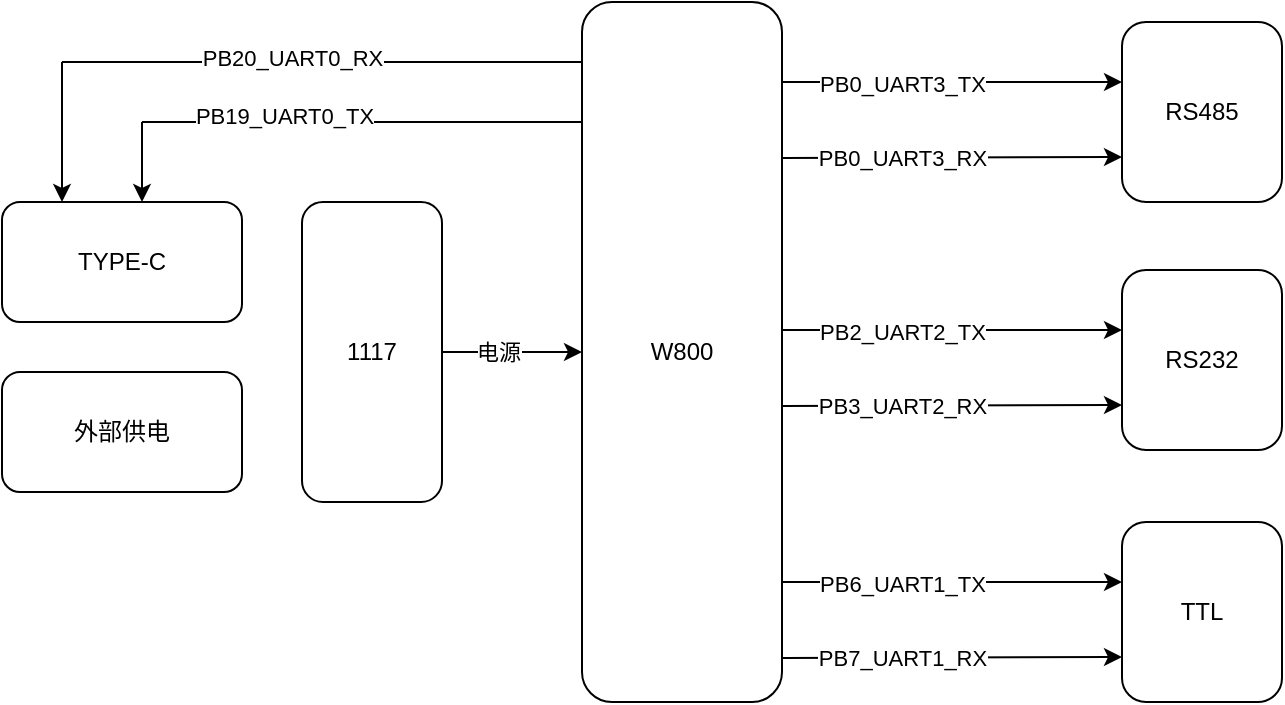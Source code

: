 <mxfile version="26.1.1">
  <diagram name="第 1 页" id="GyxrAM_ZPkniEr9Nosak">
    <mxGraphModel dx="1302" dy="675" grid="1" gridSize="10" guides="1" tooltips="1" connect="1" arrows="1" fold="1" page="1" pageScale="1" pageWidth="3300" pageHeight="4681" math="0" shadow="0">
      <root>
        <mxCell id="0" />
        <mxCell id="1" parent="0" />
        <mxCell id="e49OyC6HuF6PmnADaqPu-2" value="W800" style="rounded=1;whiteSpace=wrap;html=1;" vertex="1" parent="1">
          <mxGeometry x="400" y="140" width="100" height="350" as="geometry" />
        </mxCell>
        <mxCell id="e49OyC6HuF6PmnADaqPu-3" value="TYPE-C" style="rounded=1;whiteSpace=wrap;html=1;" vertex="1" parent="1">
          <mxGeometry x="110" y="240" width="120" height="60" as="geometry" />
        </mxCell>
        <mxCell id="e49OyC6HuF6PmnADaqPu-4" value="外部供电" style="rounded=1;whiteSpace=wrap;html=1;" vertex="1" parent="1">
          <mxGeometry x="110" y="325" width="120" height="60" as="geometry" />
        </mxCell>
        <mxCell id="e49OyC6HuF6PmnADaqPu-8" style="edgeStyle=orthogonalEdgeStyle;rounded=0;orthogonalLoop=1;jettySize=auto;html=1;exitX=1;exitY=0.5;exitDx=0;exitDy=0;" edge="1" parent="1" source="e49OyC6HuF6PmnADaqPu-5" target="e49OyC6HuF6PmnADaqPu-2">
          <mxGeometry relative="1" as="geometry" />
        </mxCell>
        <mxCell id="e49OyC6HuF6PmnADaqPu-9" value="电源" style="edgeLabel;html=1;align=center;verticalAlign=middle;resizable=0;points=[];" vertex="1" connectable="0" parent="e49OyC6HuF6PmnADaqPu-8">
          <mxGeometry x="-0.2" relative="1" as="geometry">
            <mxPoint as="offset" />
          </mxGeometry>
        </mxCell>
        <mxCell id="e49OyC6HuF6PmnADaqPu-5" value="1117" style="rounded=1;whiteSpace=wrap;html=1;" vertex="1" parent="1">
          <mxGeometry x="260" y="240" width="70" height="150" as="geometry" />
        </mxCell>
        <mxCell id="e49OyC6HuF6PmnADaqPu-10" value="" style="endArrow=none;html=1;rounded=0;" edge="1" parent="1">
          <mxGeometry width="50" height="50" relative="1" as="geometry">
            <mxPoint x="140" y="170" as="sourcePoint" />
            <mxPoint x="400" y="170" as="targetPoint" />
          </mxGeometry>
        </mxCell>
        <mxCell id="e49OyC6HuF6PmnADaqPu-14" value="PB20_UART0_RX" style="edgeLabel;html=1;align=center;verticalAlign=middle;resizable=0;points=[];" vertex="1" connectable="0" parent="e49OyC6HuF6PmnADaqPu-10">
          <mxGeometry x="-0.121" y="2" relative="1" as="geometry">
            <mxPoint as="offset" />
          </mxGeometry>
        </mxCell>
        <mxCell id="e49OyC6HuF6PmnADaqPu-11" value="" style="endArrow=none;html=1;rounded=0;" edge="1" parent="1">
          <mxGeometry width="50" height="50" relative="1" as="geometry">
            <mxPoint x="180" y="200" as="sourcePoint" />
            <mxPoint x="400" y="200" as="targetPoint" />
          </mxGeometry>
        </mxCell>
        <mxCell id="e49OyC6HuF6PmnADaqPu-15" value="PB19_UART0_TX" style="edgeLabel;html=1;align=center;verticalAlign=middle;resizable=0;points=[];" vertex="1" connectable="0" parent="e49OyC6HuF6PmnADaqPu-11">
          <mxGeometry x="-0.56" y="3" relative="1" as="geometry">
            <mxPoint x="22" as="offset" />
          </mxGeometry>
        </mxCell>
        <mxCell id="e49OyC6HuF6PmnADaqPu-12" value="" style="endArrow=classic;html=1;rounded=0;" edge="1" parent="1">
          <mxGeometry width="50" height="50" relative="1" as="geometry">
            <mxPoint x="140" y="170" as="sourcePoint" />
            <mxPoint x="140" y="240" as="targetPoint" />
          </mxGeometry>
        </mxCell>
        <mxCell id="e49OyC6HuF6PmnADaqPu-13" value="" style="endArrow=classic;html=1;rounded=0;entryX=0.573;entryY=-0.047;entryDx=0;entryDy=0;entryPerimeter=0;" edge="1" parent="1">
          <mxGeometry width="50" height="50" relative="1" as="geometry">
            <mxPoint x="180" y="200" as="sourcePoint" />
            <mxPoint x="180.0" y="240" as="targetPoint" />
          </mxGeometry>
        </mxCell>
        <mxCell id="e49OyC6HuF6PmnADaqPu-16" value="TTL" style="rounded=1;whiteSpace=wrap;html=1;" vertex="1" parent="1">
          <mxGeometry x="670" y="400" width="80" height="90" as="geometry" />
        </mxCell>
        <mxCell id="e49OyC6HuF6PmnADaqPu-17" value="" style="endArrow=classic;html=1;rounded=0;entryX=0;entryY=0.75;entryDx=0;entryDy=0;exitX=1.004;exitY=0.937;exitDx=0;exitDy=0;exitPerimeter=0;" edge="1" parent="1" source="e49OyC6HuF6PmnADaqPu-2" target="e49OyC6HuF6PmnADaqPu-16">
          <mxGeometry width="50" height="50" relative="1" as="geometry">
            <mxPoint x="500" y="470" as="sourcePoint" />
            <mxPoint x="590" y="470" as="targetPoint" />
          </mxGeometry>
        </mxCell>
        <mxCell id="e49OyC6HuF6PmnADaqPu-20" value="PB7_UART1_RX" style="edgeLabel;html=1;align=center;verticalAlign=middle;resizable=0;points=[];" vertex="1" connectable="0" parent="e49OyC6HuF6PmnADaqPu-17">
          <mxGeometry x="-0.674" relative="1" as="geometry">
            <mxPoint x="32" as="offset" />
          </mxGeometry>
        </mxCell>
        <mxCell id="e49OyC6HuF6PmnADaqPu-18" value="" style="endArrow=classic;html=1;rounded=0;entryX=0;entryY=0.75;entryDx=0;entryDy=0;exitX=1.004;exitY=0.937;exitDx=0;exitDy=0;exitPerimeter=0;" edge="1" parent="1">
          <mxGeometry width="50" height="50" relative="1" as="geometry">
            <mxPoint x="500" y="430" as="sourcePoint" />
            <mxPoint x="670" y="430" as="targetPoint" />
          </mxGeometry>
        </mxCell>
        <mxCell id="e49OyC6HuF6PmnADaqPu-19" value="PB6_UART1_TX" style="edgeLabel;html=1;align=center;verticalAlign=middle;resizable=0;points=[];" vertex="1" connectable="0" parent="e49OyC6HuF6PmnADaqPu-18">
          <mxGeometry x="-0.367" y="-1" relative="1" as="geometry">
            <mxPoint x="6" as="offset" />
          </mxGeometry>
        </mxCell>
        <mxCell id="e49OyC6HuF6PmnADaqPu-21" value="RS232" style="rounded=1;whiteSpace=wrap;html=1;" vertex="1" parent="1">
          <mxGeometry x="670" y="274" width="80" height="90" as="geometry" />
        </mxCell>
        <mxCell id="e49OyC6HuF6PmnADaqPu-22" value="" style="endArrow=classic;html=1;rounded=0;entryX=0;entryY=0.75;entryDx=0;entryDy=0;exitX=1.004;exitY=0.937;exitDx=0;exitDy=0;exitPerimeter=0;" edge="1" parent="1" target="e49OyC6HuF6PmnADaqPu-21">
          <mxGeometry width="50" height="50" relative="1" as="geometry">
            <mxPoint x="500" y="342" as="sourcePoint" />
            <mxPoint x="590" y="344" as="targetPoint" />
          </mxGeometry>
        </mxCell>
        <mxCell id="e49OyC6HuF6PmnADaqPu-23" value="PB3_UART2_RX" style="edgeLabel;html=1;align=center;verticalAlign=middle;resizable=0;points=[];" vertex="1" connectable="0" parent="e49OyC6HuF6PmnADaqPu-22">
          <mxGeometry x="-0.674" relative="1" as="geometry">
            <mxPoint x="32" as="offset" />
          </mxGeometry>
        </mxCell>
        <mxCell id="e49OyC6HuF6PmnADaqPu-24" value="" style="endArrow=classic;html=1;rounded=0;entryX=0;entryY=0.75;entryDx=0;entryDy=0;exitX=1.004;exitY=0.937;exitDx=0;exitDy=0;exitPerimeter=0;" edge="1" parent="1">
          <mxGeometry width="50" height="50" relative="1" as="geometry">
            <mxPoint x="500" y="304" as="sourcePoint" />
            <mxPoint x="670" y="304" as="targetPoint" />
          </mxGeometry>
        </mxCell>
        <mxCell id="e49OyC6HuF6PmnADaqPu-25" value="PB2_UART2_TX" style="edgeLabel;html=1;align=center;verticalAlign=middle;resizable=0;points=[];" vertex="1" connectable="0" parent="e49OyC6HuF6PmnADaqPu-24">
          <mxGeometry x="-0.367" y="-1" relative="1" as="geometry">
            <mxPoint x="6" as="offset" />
          </mxGeometry>
        </mxCell>
        <mxCell id="e49OyC6HuF6PmnADaqPu-26" value="RS485" style="rounded=1;whiteSpace=wrap;html=1;" vertex="1" parent="1">
          <mxGeometry x="670" y="150" width="80" height="90" as="geometry" />
        </mxCell>
        <mxCell id="e49OyC6HuF6PmnADaqPu-27" value="" style="endArrow=classic;html=1;rounded=0;entryX=0;entryY=0.75;entryDx=0;entryDy=0;exitX=1.004;exitY=0.937;exitDx=0;exitDy=0;exitPerimeter=0;" edge="1" parent="1" target="e49OyC6HuF6PmnADaqPu-26">
          <mxGeometry width="50" height="50" relative="1" as="geometry">
            <mxPoint x="500" y="218" as="sourcePoint" />
            <mxPoint x="590" y="220" as="targetPoint" />
          </mxGeometry>
        </mxCell>
        <mxCell id="e49OyC6HuF6PmnADaqPu-28" value="PB0_UART3_RX" style="edgeLabel;html=1;align=center;verticalAlign=middle;resizable=0;points=[];" vertex="1" connectable="0" parent="e49OyC6HuF6PmnADaqPu-27">
          <mxGeometry x="-0.674" relative="1" as="geometry">
            <mxPoint x="32" as="offset" />
          </mxGeometry>
        </mxCell>
        <mxCell id="e49OyC6HuF6PmnADaqPu-29" value="" style="endArrow=classic;html=1;rounded=0;entryX=0;entryY=0.75;entryDx=0;entryDy=0;exitX=1.004;exitY=0.937;exitDx=0;exitDy=0;exitPerimeter=0;" edge="1" parent="1">
          <mxGeometry width="50" height="50" relative="1" as="geometry">
            <mxPoint x="500" y="180" as="sourcePoint" />
            <mxPoint x="670" y="180" as="targetPoint" />
          </mxGeometry>
        </mxCell>
        <mxCell id="e49OyC6HuF6PmnADaqPu-30" value="PB0_UART3_TX" style="edgeLabel;html=1;align=center;verticalAlign=middle;resizable=0;points=[];" vertex="1" connectable="0" parent="e49OyC6HuF6PmnADaqPu-29">
          <mxGeometry x="-0.367" y="-1" relative="1" as="geometry">
            <mxPoint x="6" as="offset" />
          </mxGeometry>
        </mxCell>
      </root>
    </mxGraphModel>
  </diagram>
</mxfile>
